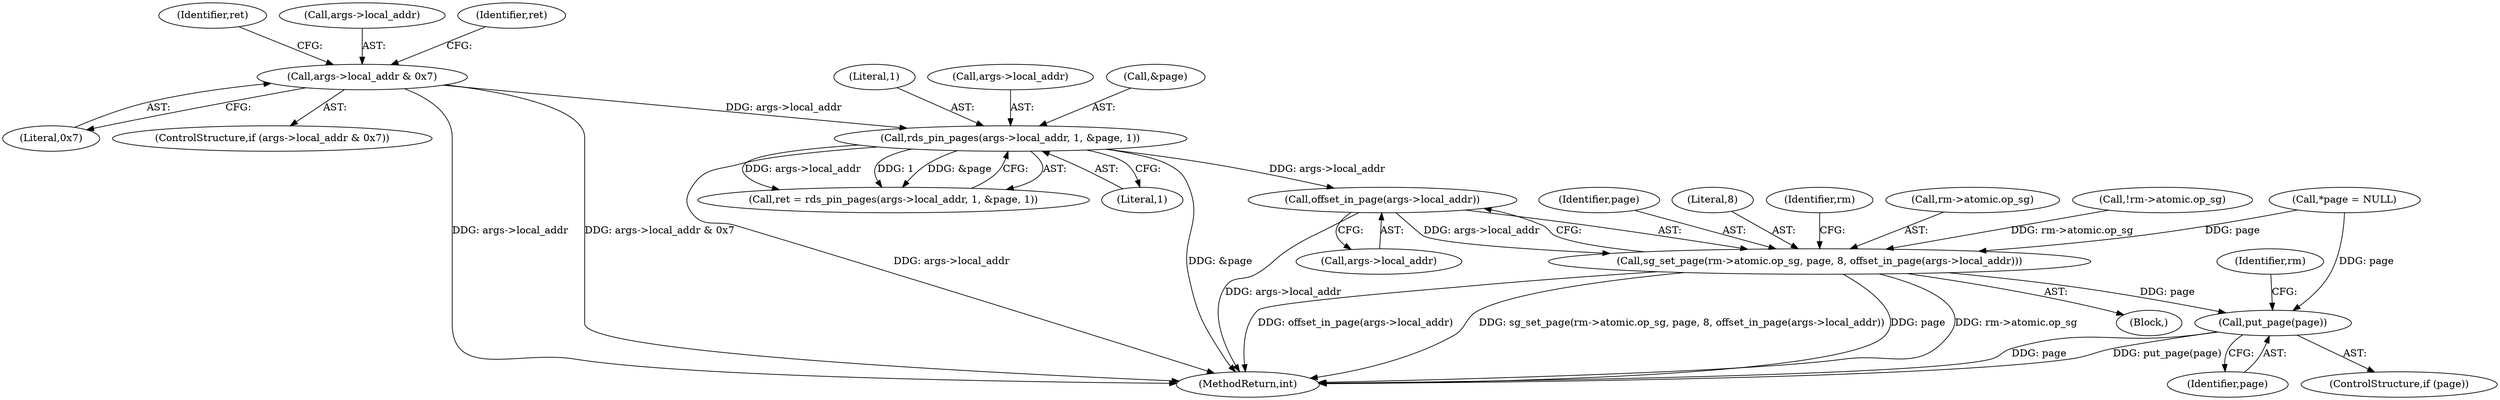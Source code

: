 digraph "0_linux_7d11f77f84b27cef452cee332f4e469503084737@pointer" {
"1000428" [label="(Call,offset_in_page(args->local_addr))"];
"1000404" [label="(Call,rds_pin_pages(args->local_addr, 1, &page, 1))"];
"1000391" [label="(Call,args->local_addr & 0x7)"];
"1000420" [label="(Call,sg_set_page(rm->atomic.op_sg, page, 8, offset_in_page(args->local_addr)))"];
"1000522" [label="(Call,put_page(page))"];
"1000539" [label="(MethodReturn,int)"];
"1000403" [label="(Identifier,ret)"];
"1000436" [label="(Identifier,rm)"];
"1000404" [label="(Call,rds_pin_pages(args->local_addr, 1, &page, 1))"];
"1000421" [label="(Call,rm->atomic.op_sg)"];
"1000408" [label="(Literal,1)"];
"1000392" [label="(Call,args->local_addr)"];
"1000395" [label="(Literal,0x7)"];
"1000402" [label="(Call,ret = rds_pin_pages(args->local_addr, 1, &page, 1))"];
"1000391" [label="(Call,args->local_addr & 0x7)"];
"1000390" [label="(ControlStructure,if (args->local_addr & 0x7))"];
"1000523" [label="(Identifier,page)"];
"1000429" [label="(Call,args->local_addr)"];
"1000520" [label="(ControlStructure,if (page))"];
"1000378" [label="(Call,!rm->atomic.op_sg)"];
"1000522" [label="(Call,put_page(page))"];
"1000398" [label="(Identifier,ret)"];
"1000426" [label="(Identifier,page)"];
"1000428" [label="(Call,offset_in_page(args->local_addr))"];
"1000405" [label="(Call,args->local_addr)"];
"1000527" [label="(Identifier,rm)"];
"1000108" [label="(Block,)"];
"1000420" [label="(Call,sg_set_page(rm->atomic.op_sg, page, 8, offset_in_page(args->local_addr)))"];
"1000427" [label="(Literal,8)"];
"1000409" [label="(Call,&page)"];
"1000411" [label="(Literal,1)"];
"1000110" [label="(Call,*page = NULL)"];
"1000428" -> "1000420"  [label="AST: "];
"1000428" -> "1000429"  [label="CFG: "];
"1000429" -> "1000428"  [label="AST: "];
"1000420" -> "1000428"  [label="CFG: "];
"1000428" -> "1000539"  [label="DDG: args->local_addr"];
"1000428" -> "1000420"  [label="DDG: args->local_addr"];
"1000404" -> "1000428"  [label="DDG: args->local_addr"];
"1000404" -> "1000402"  [label="AST: "];
"1000404" -> "1000411"  [label="CFG: "];
"1000405" -> "1000404"  [label="AST: "];
"1000408" -> "1000404"  [label="AST: "];
"1000409" -> "1000404"  [label="AST: "];
"1000411" -> "1000404"  [label="AST: "];
"1000402" -> "1000404"  [label="CFG: "];
"1000404" -> "1000539"  [label="DDG: args->local_addr"];
"1000404" -> "1000539"  [label="DDG: &page"];
"1000404" -> "1000402"  [label="DDG: args->local_addr"];
"1000404" -> "1000402"  [label="DDG: 1"];
"1000404" -> "1000402"  [label="DDG: &page"];
"1000391" -> "1000404"  [label="DDG: args->local_addr"];
"1000391" -> "1000390"  [label="AST: "];
"1000391" -> "1000395"  [label="CFG: "];
"1000392" -> "1000391"  [label="AST: "];
"1000395" -> "1000391"  [label="AST: "];
"1000398" -> "1000391"  [label="CFG: "];
"1000403" -> "1000391"  [label="CFG: "];
"1000391" -> "1000539"  [label="DDG: args->local_addr"];
"1000391" -> "1000539"  [label="DDG: args->local_addr & 0x7"];
"1000420" -> "1000108"  [label="AST: "];
"1000421" -> "1000420"  [label="AST: "];
"1000426" -> "1000420"  [label="AST: "];
"1000427" -> "1000420"  [label="AST: "];
"1000436" -> "1000420"  [label="CFG: "];
"1000420" -> "1000539"  [label="DDG: offset_in_page(args->local_addr)"];
"1000420" -> "1000539"  [label="DDG: sg_set_page(rm->atomic.op_sg, page, 8, offset_in_page(args->local_addr))"];
"1000420" -> "1000539"  [label="DDG: page"];
"1000420" -> "1000539"  [label="DDG: rm->atomic.op_sg"];
"1000378" -> "1000420"  [label="DDG: rm->atomic.op_sg"];
"1000110" -> "1000420"  [label="DDG: page"];
"1000420" -> "1000522"  [label="DDG: page"];
"1000522" -> "1000520"  [label="AST: "];
"1000522" -> "1000523"  [label="CFG: "];
"1000523" -> "1000522"  [label="AST: "];
"1000527" -> "1000522"  [label="CFG: "];
"1000522" -> "1000539"  [label="DDG: put_page(page)"];
"1000522" -> "1000539"  [label="DDG: page"];
"1000110" -> "1000522"  [label="DDG: page"];
}
